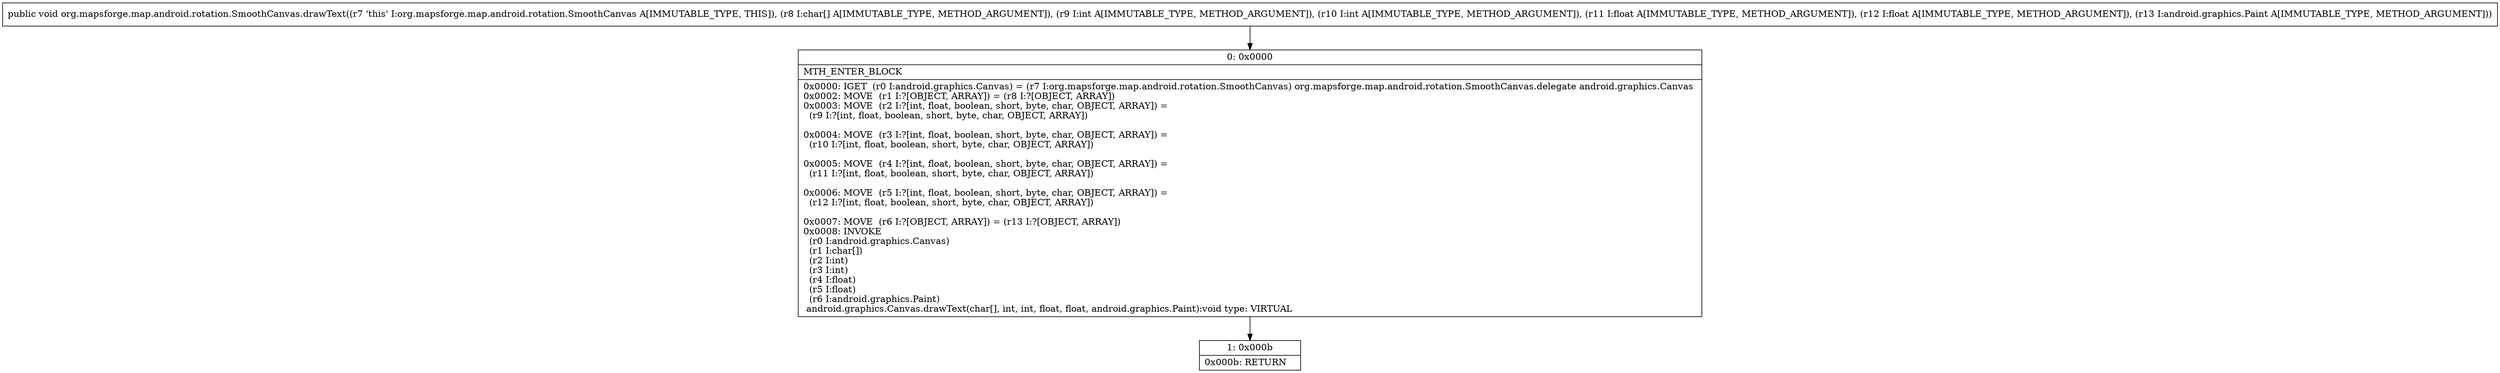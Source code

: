 digraph "CFG fororg.mapsforge.map.android.rotation.SmoothCanvas.drawText([CIIFFLandroid\/graphics\/Paint;)V" {
Node_0 [shape=record,label="{0\:\ 0x0000|MTH_ENTER_BLOCK\l|0x0000: IGET  (r0 I:android.graphics.Canvas) = (r7 I:org.mapsforge.map.android.rotation.SmoothCanvas) org.mapsforge.map.android.rotation.SmoothCanvas.delegate android.graphics.Canvas \l0x0002: MOVE  (r1 I:?[OBJECT, ARRAY]) = (r8 I:?[OBJECT, ARRAY]) \l0x0003: MOVE  (r2 I:?[int, float, boolean, short, byte, char, OBJECT, ARRAY]) = \l  (r9 I:?[int, float, boolean, short, byte, char, OBJECT, ARRAY])\l \l0x0004: MOVE  (r3 I:?[int, float, boolean, short, byte, char, OBJECT, ARRAY]) = \l  (r10 I:?[int, float, boolean, short, byte, char, OBJECT, ARRAY])\l \l0x0005: MOVE  (r4 I:?[int, float, boolean, short, byte, char, OBJECT, ARRAY]) = \l  (r11 I:?[int, float, boolean, short, byte, char, OBJECT, ARRAY])\l \l0x0006: MOVE  (r5 I:?[int, float, boolean, short, byte, char, OBJECT, ARRAY]) = \l  (r12 I:?[int, float, boolean, short, byte, char, OBJECT, ARRAY])\l \l0x0007: MOVE  (r6 I:?[OBJECT, ARRAY]) = (r13 I:?[OBJECT, ARRAY]) \l0x0008: INVOKE  \l  (r0 I:android.graphics.Canvas)\l  (r1 I:char[])\l  (r2 I:int)\l  (r3 I:int)\l  (r4 I:float)\l  (r5 I:float)\l  (r6 I:android.graphics.Paint)\l android.graphics.Canvas.drawText(char[], int, int, float, float, android.graphics.Paint):void type: VIRTUAL \l}"];
Node_1 [shape=record,label="{1\:\ 0x000b|0x000b: RETURN   \l}"];
MethodNode[shape=record,label="{public void org.mapsforge.map.android.rotation.SmoothCanvas.drawText((r7 'this' I:org.mapsforge.map.android.rotation.SmoothCanvas A[IMMUTABLE_TYPE, THIS]), (r8 I:char[] A[IMMUTABLE_TYPE, METHOD_ARGUMENT]), (r9 I:int A[IMMUTABLE_TYPE, METHOD_ARGUMENT]), (r10 I:int A[IMMUTABLE_TYPE, METHOD_ARGUMENT]), (r11 I:float A[IMMUTABLE_TYPE, METHOD_ARGUMENT]), (r12 I:float A[IMMUTABLE_TYPE, METHOD_ARGUMENT]), (r13 I:android.graphics.Paint A[IMMUTABLE_TYPE, METHOD_ARGUMENT])) }"];
MethodNode -> Node_0;
Node_0 -> Node_1;
}

